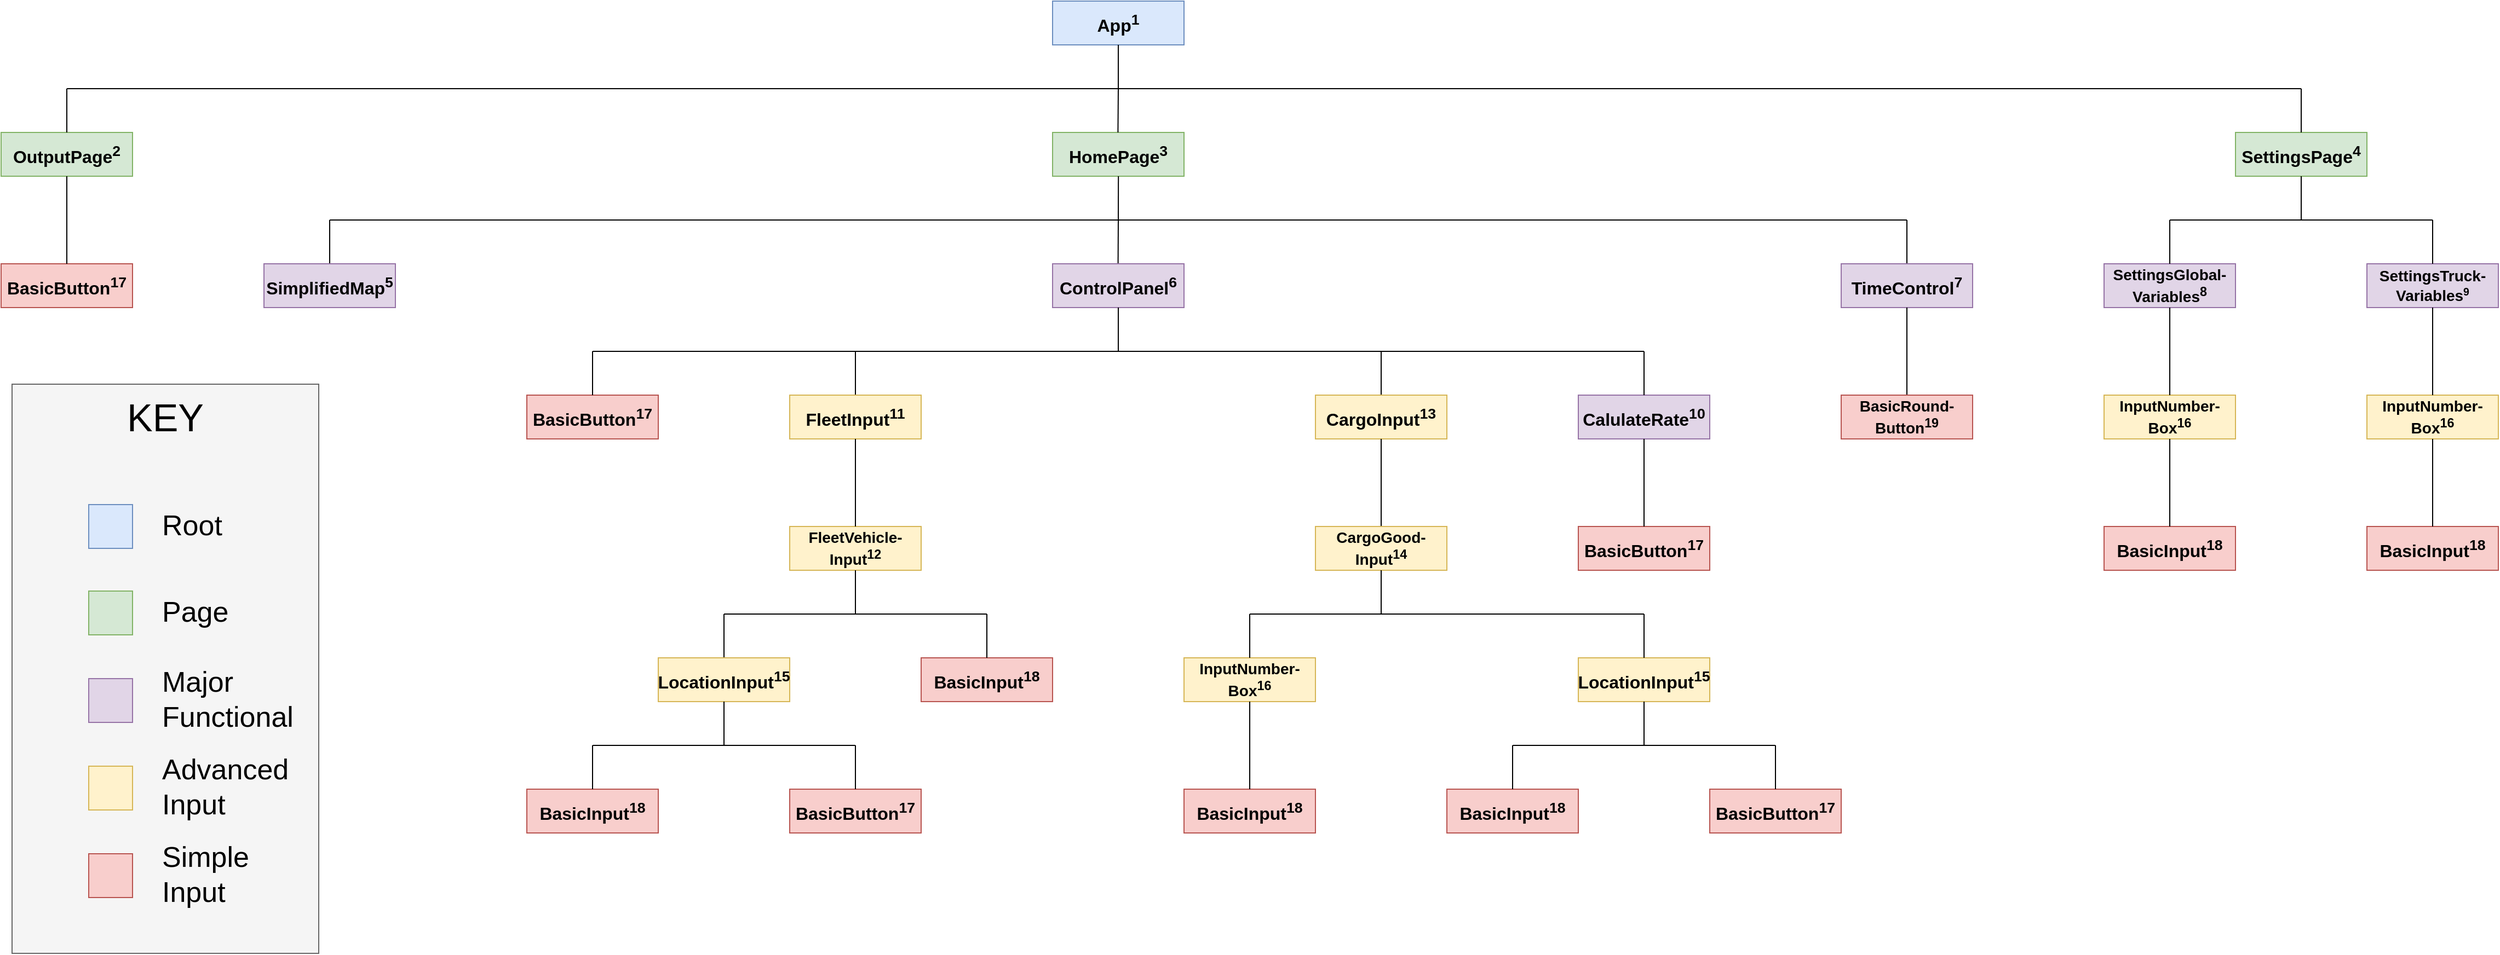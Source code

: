 <mxfile version="13.0.1" type="google"><diagram id="w4HB1XUP05Uyyr4rxIKd" name="Page-1"><mxGraphModel dx="3220" dy="1270" grid="1" gridSize="10" guides="1" tooltips="1" connect="1" arrows="1" fold="1" page="1" pageScale="1" pageWidth="850" pageHeight="1100" math="0" shadow="0"><root><mxCell id="0"/><mxCell id="1" parent="0"/><mxCell id="AlFfOb7Ui7gDCUwMWGDN-8" value="&lt;b&gt;&lt;font style=&quot;font-size: 16px&quot;&gt;App&lt;sup&gt;1&lt;/sup&gt;&lt;/font&gt;&lt;/b&gt;" style="rounded=0;whiteSpace=wrap;html=1;fillColor=#dae8fc;strokeColor=#6c8ebf;" parent="1" vertex="1"><mxGeometry x="360" width="120" height="40" as="geometry"/></mxCell><mxCell id="AlFfOb7Ui7gDCUwMWGDN-9" value="" style="endArrow=none;html=1;" parent="1" edge="1"><mxGeometry width="50" height="50" relative="1" as="geometry"><mxPoint x="420" y="80" as="sourcePoint"/><mxPoint x="420" y="40" as="targetPoint"/></mxGeometry></mxCell><mxCell id="AlFfOb7Ui7gDCUwMWGDN-10" value="&lt;b&gt;&lt;font style=&quot;font-size: 16px&quot;&gt;HomePage&lt;sup&gt;3&lt;/sup&gt;&lt;/font&gt;&lt;/b&gt;" style="rounded=0;whiteSpace=wrap;html=1;fillColor=#d5e8d4;strokeColor=#82b366;" parent="1" vertex="1"><mxGeometry x="360" y="120" width="120" height="40" as="geometry"/></mxCell><mxCell id="AlFfOb7Ui7gDCUwMWGDN-11" value="&lt;b&gt;&lt;font style=&quot;font-size: 16px&quot;&gt;OutputPage&lt;sup&gt;2&lt;/sup&gt;&lt;/font&gt;&lt;/b&gt;" style="rounded=0;whiteSpace=wrap;html=1;fillColor=#d5e8d4;strokeColor=#82b366;" parent="1" vertex="1"><mxGeometry x="-600" y="120" width="120" height="40" as="geometry"/></mxCell><mxCell id="AlFfOb7Ui7gDCUwMWGDN-12" value="&lt;b&gt;&lt;font style=&quot;font-size: 16px&quot;&gt;SettingsPage&lt;sup&gt;4&lt;/sup&gt;&lt;/font&gt;&lt;/b&gt;" style="rounded=0;whiteSpace=wrap;html=1;fillColor=#d5e8d4;strokeColor=#82b366;" parent="1" vertex="1"><mxGeometry x="1440" y="120" width="120" height="40" as="geometry"/></mxCell><mxCell id="AlFfOb7Ui7gDCUwMWGDN-13" value="" style="endArrow=none;html=1;" parent="1" edge="1"><mxGeometry width="50" height="50" relative="1" as="geometry"><mxPoint x="-540" y="80" as="sourcePoint"/><mxPoint x="1500" y="80" as="targetPoint"/></mxGeometry></mxCell><mxCell id="AlFfOb7Ui7gDCUwMWGDN-14" value="" style="endArrow=none;html=1;" parent="1" edge="1"><mxGeometry width="50" height="50" relative="1" as="geometry"><mxPoint x="419.71" y="120" as="sourcePoint"/><mxPoint x="420" y="80" as="targetPoint"/></mxGeometry></mxCell><mxCell id="AlFfOb7Ui7gDCUwMWGDN-15" value="" style="endArrow=none;html=1;entryX=0.5;entryY=0;entryDx=0;entryDy=0;" parent="1" target="AlFfOb7Ui7gDCUwMWGDN-12" edge="1"><mxGeometry width="50" height="50" relative="1" as="geometry"><mxPoint x="1500" y="80" as="sourcePoint"/><mxPoint x="659.71" y="80" as="targetPoint"/></mxGeometry></mxCell><mxCell id="AlFfOb7Ui7gDCUwMWGDN-16" value="" style="endArrow=none;html=1;exitX=0.5;exitY=0;exitDx=0;exitDy=0;" parent="1" source="AlFfOb7Ui7gDCUwMWGDN-11" edge="1"><mxGeometry width="50" height="50" relative="1" as="geometry"><mxPoint x="179.71" y="120" as="sourcePoint"/><mxPoint x="-540" y="80" as="targetPoint"/></mxGeometry></mxCell><mxCell id="AlFfOb7Ui7gDCUwMWGDN-17" value="" style="endArrow=none;html=1;" parent="1" edge="1"><mxGeometry width="50" height="50" relative="1" as="geometry"><mxPoint x="420" y="200" as="sourcePoint"/><mxPoint x="420.09" y="160" as="targetPoint"/></mxGeometry></mxCell><mxCell id="AlFfOb7Ui7gDCUwMWGDN-18" value="" style="endArrow=none;html=1;" parent="1" edge="1"><mxGeometry width="50" height="50" relative="1" as="geometry"><mxPoint x="-300" y="200" as="sourcePoint"/><mxPoint x="1140" y="200" as="targetPoint"/></mxGeometry></mxCell><mxCell id="AlFfOb7Ui7gDCUwMWGDN-19" value="" style="endArrow=none;html=1;" parent="1" edge="1"><mxGeometry width="50" height="50" relative="1" as="geometry"><mxPoint x="419.8" y="240" as="sourcePoint"/><mxPoint x="420" y="200" as="targetPoint"/></mxGeometry></mxCell><mxCell id="AlFfOb7Ui7gDCUwMWGDN-20" value="&lt;b&gt;&lt;font style=&quot;font-size: 16px&quot;&gt;ControlPanel&lt;sup&gt;6&lt;/sup&gt;&lt;/font&gt;&lt;/b&gt;" style="rounded=0;whiteSpace=wrap;html=1;fillColor=#e1d5e7;strokeColor=#9673a6;" parent="1" vertex="1"><mxGeometry x="360" y="240" width="120" height="40" as="geometry"/></mxCell><mxCell id="AlFfOb7Ui7gDCUwMWGDN-21" value="" style="endArrow=none;html=1;exitX=0.5;exitY=0;exitDx=0;exitDy=0;" parent="1" source="AlFfOb7Ui7gDCUwMWGDN-22" edge="1"><mxGeometry width="50" height="50" relative="1" as="geometry"><mxPoint x="179.8" y="240" as="sourcePoint"/><mxPoint x="-300" y="200" as="targetPoint"/></mxGeometry></mxCell><mxCell id="AlFfOb7Ui7gDCUwMWGDN-22" value="&lt;span style=&quot;font-size: 16px&quot;&gt;&lt;b&gt;SimplifiedMap&lt;sup&gt;5&lt;/sup&gt;&lt;/b&gt;&lt;/span&gt;" style="rounded=0;whiteSpace=wrap;html=1;fillColor=#e1d5e7;strokeColor=#9673a6;" parent="1" vertex="1"><mxGeometry x="-360" y="240" width="120" height="40" as="geometry"/></mxCell><mxCell id="AlFfOb7Ui7gDCUwMWGDN-23" value="" style="endArrow=none;html=1;exitX=0.5;exitY=0;exitDx=0;exitDy=0;" parent="1" source="AlFfOb7Ui7gDCUwMWGDN-24" edge="1"><mxGeometry width="50" height="50" relative="1" as="geometry"><mxPoint x="659.8" y="240" as="sourcePoint"/><mxPoint x="1140" y="200" as="targetPoint"/></mxGeometry></mxCell><mxCell id="AlFfOb7Ui7gDCUwMWGDN-24" value="&lt;b&gt;&lt;font style=&quot;font-size: 16px&quot;&gt;TimeControl&lt;sup&gt;7&lt;/sup&gt;&lt;/font&gt;&lt;/b&gt;" style="rounded=0;whiteSpace=wrap;html=1;fillColor=#e1d5e7;strokeColor=#9673a6;" parent="1" vertex="1"><mxGeometry x="1080" y="240" width="120" height="40" as="geometry"/></mxCell><mxCell id="AlFfOb7Ui7gDCUwMWGDN-25" value="" style="endArrow=none;html=1;entryX=0.5;entryY=1;entryDx=0;entryDy=0;" parent="1" target="AlFfOb7Ui7gDCUwMWGDN-20" edge="1"><mxGeometry width="50" height="50" relative="1" as="geometry"><mxPoint x="420" y="320" as="sourcePoint"/><mxPoint x="430" y="210" as="targetPoint"/></mxGeometry></mxCell><mxCell id="AlFfOb7Ui7gDCUwMWGDN-26" value="" style="endArrow=none;html=1;" parent="1" edge="1"><mxGeometry width="50" height="50" relative="1" as="geometry"><mxPoint x="-60" y="320" as="sourcePoint"/><mxPoint x="900" y="320" as="targetPoint"/></mxGeometry></mxCell><mxCell id="AlFfOb7Ui7gDCUwMWGDN-27" value="" style="endArrow=none;html=1;exitX=0.5;exitY=0;exitDx=0;exitDy=0;" parent="1" source="AlFfOb7Ui7gDCUwMWGDN-28" edge="1"><mxGeometry width="50" height="50" relative="1" as="geometry"><mxPoint x="540" y="360" as="sourcePoint"/><mxPoint x="660" y="320" as="targetPoint"/></mxGeometry></mxCell><mxCell id="AlFfOb7Ui7gDCUwMWGDN-28" value="&lt;b&gt;&lt;font style=&quot;font-size: 16px&quot;&gt;CargoInput&lt;sup&gt;13&lt;/sup&gt;&lt;/font&gt;&lt;/b&gt;" style="rounded=0;whiteSpace=wrap;html=1;fillColor=#fff2cc;strokeColor=#d6b656;" parent="1" vertex="1"><mxGeometry x="600" y="360" width="120" height="40" as="geometry"/></mxCell><mxCell id="AlFfOb7Ui7gDCUwMWGDN-29" value="" style="endArrow=none;html=1;exitX=0.5;exitY=0;exitDx=0;exitDy=0;" parent="1" source="AlFfOb7Ui7gDCUwMWGDN-30" edge="1"><mxGeometry width="50" height="50" relative="1" as="geometry"><mxPoint x="320" y="360" as="sourcePoint"/><mxPoint x="180" y="320" as="targetPoint"/></mxGeometry></mxCell><mxCell id="AlFfOb7Ui7gDCUwMWGDN-30" value="&lt;b&gt;&lt;font style=&quot;font-size: 16px&quot;&gt;FleetInput&lt;sup&gt;11&lt;/sup&gt;&lt;/font&gt;&lt;/b&gt;" style="rounded=0;whiteSpace=wrap;html=1;fillColor=#fff2cc;strokeColor=#d6b656;" parent="1" vertex="1"><mxGeometry x="120" y="360" width="120" height="40" as="geometry"/></mxCell><mxCell id="AlFfOb7Ui7gDCUwMWGDN-31" value="&lt;b&gt;&lt;font style=&quot;font-size: 16px&quot;&gt;BasicButton&lt;sup&gt;17&lt;/sup&gt;&lt;/font&gt;&lt;/b&gt;" style="rounded=0;whiteSpace=wrap;html=1;fillColor=#f8cecc;strokeColor=#b85450;" parent="1" vertex="1"><mxGeometry x="-120" y="360" width="120" height="40" as="geometry"/></mxCell><mxCell id="AlFfOb7Ui7gDCUwMWGDN-32" value="&lt;b&gt;&lt;font style=&quot;font-size: 16px&quot;&gt;CalulateRate&lt;sup&gt;10&lt;/sup&gt;&lt;/font&gt;&lt;/b&gt;" style="rounded=0;whiteSpace=wrap;html=1;fillColor=#e1d5e7;strokeColor=#9673a6;" parent="1" vertex="1"><mxGeometry x="840" y="360" width="120" height="40" as="geometry"/></mxCell><mxCell id="AlFfOb7Ui7gDCUwMWGDN-33" value="" style="endArrow=none;html=1;exitX=0.5;exitY=0;exitDx=0;exitDy=0;" parent="1" source="AlFfOb7Ui7gDCUwMWGDN-31" edge="1"><mxGeometry width="50" height="50" relative="1" as="geometry"><mxPoint x="310" y="370" as="sourcePoint"/><mxPoint x="-60" y="320" as="targetPoint"/></mxGeometry></mxCell><mxCell id="AlFfOb7Ui7gDCUwMWGDN-34" value="" style="endArrow=none;html=1;entryX=0.5;entryY=0;entryDx=0;entryDy=0;" parent="1" target="AlFfOb7Ui7gDCUwMWGDN-32" edge="1"><mxGeometry width="50" height="50" relative="1" as="geometry"><mxPoint x="900" y="320" as="sourcePoint"/><mxPoint x="550" y="330" as="targetPoint"/></mxGeometry></mxCell><mxCell id="AlFfOb7Ui7gDCUwMWGDN-36" value="&lt;b&gt;&lt;font style=&quot;font-size: 14px&quot;&gt;FleetVehicle-Input&lt;sup&gt;12&lt;/sup&gt;&lt;/font&gt;&lt;/b&gt;" style="rounded=0;whiteSpace=wrap;html=1;fillColor=#fff2cc;strokeColor=#d6b656;" parent="1" vertex="1"><mxGeometry x="120" y="480" width="120" height="40" as="geometry"/></mxCell><mxCell id="AlFfOb7Ui7gDCUwMWGDN-37" value="" style="endArrow=none;html=1;entryX=0.5;entryY=1;entryDx=0;entryDy=0;" parent="1" target="AlFfOb7Ui7gDCUwMWGDN-30" edge="1"><mxGeometry width="50" height="50" relative="1" as="geometry"><mxPoint x="180" y="480" as="sourcePoint"/><mxPoint x="310" y="330.0" as="targetPoint"/></mxGeometry></mxCell><mxCell id="AlFfOb7Ui7gDCUwMWGDN-38" value="" style="endArrow=none;html=1;entryX=0.5;entryY=1;entryDx=0;entryDy=0;" parent="1" target="AlFfOb7Ui7gDCUwMWGDN-36" edge="1"><mxGeometry width="50" height="50" relative="1" as="geometry"><mxPoint x="180" y="560" as="sourcePoint"/><mxPoint x="310" y="410.0" as="targetPoint"/></mxGeometry></mxCell><mxCell id="AlFfOb7Ui7gDCUwMWGDN-39" value="" style="endArrow=none;html=1;" parent="1" edge="1"><mxGeometry width="50" height="50" relative="1" as="geometry"><mxPoint x="300" y="560" as="sourcePoint"/><mxPoint x="60" y="560" as="targetPoint"/></mxGeometry></mxCell><mxCell id="AlFfOb7Ui7gDCUwMWGDN-40" value="&lt;b&gt;&lt;font style=&quot;font-size: 16px&quot;&gt;BasicInput&lt;sup&gt;18&lt;/sup&gt;&lt;/font&gt;&lt;/b&gt;" style="rounded=0;whiteSpace=wrap;html=1;fillColor=#f8cecc;strokeColor=#b85450;" parent="1" vertex="1"><mxGeometry x="240" y="600" width="120" height="40" as="geometry"/></mxCell><mxCell id="AlFfOb7Ui7gDCUwMWGDN-42" value="" style="endArrow=none;html=1;exitX=0.5;exitY=0;exitDx=0;exitDy=0;" parent="1" edge="1"><mxGeometry width="50" height="50" relative="1" as="geometry"><mxPoint x="300" y="600" as="sourcePoint"/><mxPoint x="300" y="560" as="targetPoint"/></mxGeometry></mxCell><mxCell id="AlFfOb7Ui7gDCUwMWGDN-43" value="" style="endArrow=none;html=1;" parent="1" edge="1"><mxGeometry width="50" height="50" relative="1" as="geometry"><mxPoint x="60" y="600" as="sourcePoint"/><mxPoint x="60" y="560" as="targetPoint"/></mxGeometry></mxCell><mxCell id="AlFfOb7Ui7gDCUwMWGDN-50" value="" style="endArrow=none;html=1;entryX=0.5;entryY=1;entryDx=0;entryDy=0;exitX=0.5;exitY=0;exitDx=0;exitDy=0;" parent="1" source="AlFfOb7Ui7gDCUwMWGDN-51" target="AlFfOb7Ui7gDCUwMWGDN-28" edge="1"><mxGeometry width="50" height="50" relative="1" as="geometry"><mxPoint x="540" y="480" as="sourcePoint"/><mxPoint x="310" y="410" as="targetPoint"/></mxGeometry></mxCell><mxCell id="AlFfOb7Ui7gDCUwMWGDN-51" value="&lt;span style=&quot;font-size: 14px&quot;&gt;&lt;b&gt;CargoGood-Input&lt;sup&gt;14&lt;/sup&gt;&lt;/b&gt;&lt;/span&gt;" style="rounded=0;whiteSpace=wrap;html=1;fillColor=#fff2cc;strokeColor=#d6b656;" parent="1" vertex="1"><mxGeometry x="600" y="480" width="120" height="40" as="geometry"/></mxCell><mxCell id="AlFfOb7Ui7gDCUwMWGDN-52" value="&lt;b&gt;&lt;font style=&quot;font-size: 16px&quot;&gt;LocationInput&lt;sup&gt;15&lt;/sup&gt;&lt;/font&gt;&lt;/b&gt;" style="rounded=0;whiteSpace=wrap;html=1;fillColor=#fff2cc;strokeColor=#d6b656;" parent="1" vertex="1"><mxGeometry x="840" y="600" width="120" height="40" as="geometry"/></mxCell><mxCell id="AlFfOb7Ui7gDCUwMWGDN-53" value="" style="endArrow=none;html=1;entryX=0.5;entryY=1;entryDx=0;entryDy=0;" parent="1" target="AlFfOb7Ui7gDCUwMWGDN-52" edge="1"><mxGeometry width="50" height="50" relative="1" as="geometry"><mxPoint x="900" y="680" as="sourcePoint"/><mxPoint x="830" y="530" as="targetPoint"/></mxGeometry></mxCell><mxCell id="AlFfOb7Ui7gDCUwMWGDN-54" value="" style="endArrow=none;html=1;" parent="1" edge="1"><mxGeometry width="50" height="50" relative="1" as="geometry"><mxPoint x="1020" y="680" as="sourcePoint"/><mxPoint x="780" y="680" as="targetPoint"/></mxGeometry></mxCell><mxCell id="AlFfOb7Ui7gDCUwMWGDN-55" value="&lt;b&gt;&lt;font style=&quot;font-size: 16px&quot;&gt;BasicInput&lt;sup&gt;18&lt;/sup&gt;&lt;/font&gt;&lt;/b&gt;" style="rounded=0;whiteSpace=wrap;html=1;fillColor=#f8cecc;strokeColor=#b85450;" parent="1" vertex="1"><mxGeometry x="720" y="720" width="120" height="40" as="geometry"/></mxCell><mxCell id="AlFfOb7Ui7gDCUwMWGDN-56" value="&lt;b&gt;&lt;font style=&quot;font-size: 16px&quot;&gt;BasicButton&lt;sup&gt;17&lt;/sup&gt;&lt;/font&gt;&lt;/b&gt;" style="rounded=0;whiteSpace=wrap;html=1;fillColor=#f8cecc;strokeColor=#b85450;" parent="1" vertex="1"><mxGeometry x="960" y="720" width="120" height="40" as="geometry"/></mxCell><mxCell id="AlFfOb7Ui7gDCUwMWGDN-57" value="" style="endArrow=none;html=1;exitX=0.5;exitY=0;exitDx=0;exitDy=0;" parent="1" source="AlFfOb7Ui7gDCUwMWGDN-56" edge="1"><mxGeometry width="50" height="50" relative="1" as="geometry"><mxPoint x="950" y="690" as="sourcePoint"/><mxPoint x="1020" y="680" as="targetPoint"/></mxGeometry></mxCell><mxCell id="AlFfOb7Ui7gDCUwMWGDN-58" value="" style="endArrow=none;html=1;exitX=0.5;exitY=0;exitDx=0;exitDy=0;" parent="1" source="AlFfOb7Ui7gDCUwMWGDN-55" edge="1"><mxGeometry width="50" height="50" relative="1" as="geometry"><mxPoint x="780" y="710" as="sourcePoint"/><mxPoint x="780" y="680" as="targetPoint"/></mxGeometry></mxCell><mxCell id="AlFfOb7Ui7gDCUwMWGDN-59" value="" style="endArrow=none;html=1;entryX=0.5;entryY=1;entryDx=0;entryDy=0;" parent="1" target="AlFfOb7Ui7gDCUwMWGDN-51" edge="1"><mxGeometry width="50" height="50" relative="1" as="geometry"><mxPoint x="660" y="560" as="sourcePoint"/><mxPoint x="190" y="530" as="targetPoint"/></mxGeometry></mxCell><mxCell id="AlFfOb7Ui7gDCUwMWGDN-60" value="" style="endArrow=none;html=1;" parent="1" edge="1"><mxGeometry width="50" height="50" relative="1" as="geometry"><mxPoint x="900" y="560" as="sourcePoint"/><mxPoint x="540" y="560" as="targetPoint"/></mxGeometry></mxCell><mxCell id="AlFfOb7Ui7gDCUwMWGDN-61" value="&lt;b&gt;&lt;font style=&quot;font-size: 14px&quot;&gt;InputNumber-Box&lt;sup&gt;16&lt;/sup&gt;&lt;/font&gt;&lt;/b&gt;" style="rounded=0;whiteSpace=wrap;html=1;fillColor=#fff2cc;strokeColor=#d6b656;" parent="1" vertex="1"><mxGeometry x="480" y="600" width="120" height="40" as="geometry"/></mxCell><mxCell id="AlFfOb7Ui7gDCUwMWGDN-62" value="" style="endArrow=none;html=1;exitX=0.5;exitY=0;exitDx=0;exitDy=0;" parent="1" source="AlFfOb7Ui7gDCUwMWGDN-61" edge="1"><mxGeometry width="50" height="50" relative="1" as="geometry"><mxPoint x="670" y="570" as="sourcePoint"/><mxPoint x="540" y="560" as="targetPoint"/></mxGeometry></mxCell><mxCell id="AlFfOb7Ui7gDCUwMWGDN-63" value="" style="endArrow=none;html=1;exitX=0.5;exitY=0;exitDx=0;exitDy=0;" parent="1" source="AlFfOb7Ui7gDCUwMWGDN-52" edge="1"><mxGeometry width="50" height="50" relative="1" as="geometry"><mxPoint x="890" y="560" as="sourcePoint"/><mxPoint x="900" y="560" as="targetPoint"/></mxGeometry></mxCell><mxCell id="AlFfOb7Ui7gDCUwMWGDN-64" value="&lt;b&gt;&lt;font style=&quot;font-size: 16px&quot;&gt;BasicInput&lt;sup&gt;18&lt;/sup&gt;&lt;/font&gt;&lt;/b&gt;" style="rounded=0;whiteSpace=wrap;html=1;fillColor=#f8cecc;strokeColor=#b85450;" parent="1" vertex="1"><mxGeometry x="480" y="720" width="120" height="40" as="geometry"/></mxCell><mxCell id="AlFfOb7Ui7gDCUwMWGDN-65" value="" style="endArrow=none;html=1;entryX=0.5;entryY=1;entryDx=0;entryDy=0;" parent="1" source="AlFfOb7Ui7gDCUwMWGDN-64" target="AlFfOb7Ui7gDCUwMWGDN-61" edge="1"><mxGeometry width="50" height="50" relative="1" as="geometry"><mxPoint x="550" y="610" as="sourcePoint"/><mxPoint x="550" y="570" as="targetPoint"/></mxGeometry></mxCell><mxCell id="AlFfOb7Ui7gDCUwMWGDN-66" value="&lt;b&gt;&lt;font style=&quot;font-size: 16px&quot;&gt;LocationInput&lt;sup&gt;15&lt;/sup&gt;&lt;/font&gt;&lt;/b&gt;" style="rounded=0;whiteSpace=wrap;html=1;fillColor=#fff2cc;strokeColor=#d6b656;" parent="1" vertex="1"><mxGeometry y="600" width="120" height="40" as="geometry"/></mxCell><mxCell id="AlFfOb7Ui7gDCUwMWGDN-67" value="" style="endArrow=none;html=1;entryX=0.5;entryY=1;entryDx=0;entryDy=0;" parent="1" target="AlFfOb7Ui7gDCUwMWGDN-66" edge="1"><mxGeometry width="50" height="50" relative="1" as="geometry"><mxPoint x="60" y="680" as="sourcePoint"/><mxPoint x="70" y="530" as="targetPoint"/></mxGeometry></mxCell><mxCell id="AlFfOb7Ui7gDCUwMWGDN-68" value="" style="endArrow=none;html=1;" parent="1" edge="1"><mxGeometry width="50" height="50" relative="1" as="geometry"><mxPoint x="180" y="680" as="sourcePoint"/><mxPoint x="-60" y="680" as="targetPoint"/></mxGeometry></mxCell><mxCell id="AlFfOb7Ui7gDCUwMWGDN-69" value="&lt;b&gt;&lt;font style=&quot;font-size: 16px&quot;&gt;BasicInput&lt;sup&gt;18&lt;/sup&gt;&lt;/font&gt;&lt;/b&gt;" style="rounded=0;whiteSpace=wrap;html=1;fillColor=#f8cecc;strokeColor=#b85450;" parent="1" vertex="1"><mxGeometry x="-120" y="720" width="120" height="40" as="geometry"/></mxCell><mxCell id="AlFfOb7Ui7gDCUwMWGDN-70" value="&lt;b&gt;&lt;font style=&quot;font-size: 16px&quot;&gt;BasicButton&lt;sup&gt;17&lt;/sup&gt;&lt;/font&gt;&lt;/b&gt;" style="rounded=0;whiteSpace=wrap;html=1;fillColor=#f8cecc;strokeColor=#b85450;" parent="1" vertex="1"><mxGeometry x="120" y="720" width="120" height="40" as="geometry"/></mxCell><mxCell id="AlFfOb7Ui7gDCUwMWGDN-71" value="" style="endArrow=none;html=1;exitX=0.5;exitY=0;exitDx=0;exitDy=0;" parent="1" source="AlFfOb7Ui7gDCUwMWGDN-70" edge="1"><mxGeometry width="50" height="50" relative="1" as="geometry"><mxPoint x="190" y="690" as="sourcePoint"/><mxPoint x="180" y="680" as="targetPoint"/></mxGeometry></mxCell><mxCell id="AlFfOb7Ui7gDCUwMWGDN-72" value="" style="endArrow=none;html=1;" parent="1" source="AlFfOb7Ui7gDCUwMWGDN-69" edge="1"><mxGeometry width="50" height="50" relative="1" as="geometry"><mxPoint x="310" y="730" as="sourcePoint"/><mxPoint x="-60" y="680" as="targetPoint"/></mxGeometry></mxCell><mxCell id="AlFfOb7Ui7gDCUwMWGDN-73" value="&lt;b&gt;&lt;font style=&quot;font-size: 16px&quot;&gt;BasicButton&lt;sup&gt;17&lt;/sup&gt;&lt;/font&gt;&lt;/b&gt;" style="rounded=0;whiteSpace=wrap;html=1;fillColor=#f8cecc;strokeColor=#b85450;" parent="1" vertex="1"><mxGeometry x="840" y="480" width="120" height="40" as="geometry"/></mxCell><mxCell id="AlFfOb7Ui7gDCUwMWGDN-74" value="" style="endArrow=none;html=1;entryX=0.5;entryY=1;entryDx=0;entryDy=0;exitX=0.5;exitY=0;exitDx=0;exitDy=0;" parent="1" source="AlFfOb7Ui7gDCUwMWGDN-73" target="AlFfOb7Ui7gDCUwMWGDN-32" edge="1"><mxGeometry width="50" height="50" relative="1" as="geometry"><mxPoint x="550" y="730" as="sourcePoint"/><mxPoint x="550" y="650" as="targetPoint"/></mxGeometry></mxCell><mxCell id="AlFfOb7Ui7gDCUwMWGDN-75" value="" style="endArrow=none;html=1;exitX=0.5;exitY=1;exitDx=0;exitDy=0;" parent="1" source="AlFfOb7Ui7gDCUwMWGDN-24" edge="1"><mxGeometry width="50" height="50" relative="1" as="geometry"><mxPoint x="1140" y="120" as="sourcePoint"/><mxPoint x="1140" y="360" as="targetPoint"/></mxGeometry></mxCell><mxCell id="AlFfOb7Ui7gDCUwMWGDN-76" value="&lt;b&gt;&lt;font style=&quot;font-size: 14px&quot;&gt;BasicRound-Button&lt;sup&gt;19&lt;/sup&gt;&lt;/font&gt;&lt;/b&gt;" style="rounded=0;whiteSpace=wrap;html=1;fillColor=#f8cecc;strokeColor=#b85450;" parent="1" vertex="1"><mxGeometry x="1080" y="360" width="120" height="40" as="geometry"/></mxCell><mxCell id="AlFfOb7Ui7gDCUwMWGDN-77" value="" style="endArrow=none;html=1;entryX=0.5;entryY=1;entryDx=0;entryDy=0;" parent="1" target="AlFfOb7Ui7gDCUwMWGDN-12" edge="1"><mxGeometry width="50" height="50" relative="1" as="geometry"><mxPoint x="1500" y="200" as="sourcePoint"/><mxPoint x="1510" y="130" as="targetPoint"/></mxGeometry></mxCell><mxCell id="AlFfOb7Ui7gDCUwMWGDN-78" value="" style="endArrow=none;html=1;" parent="1" edge="1"><mxGeometry width="50" height="50" relative="1" as="geometry"><mxPoint x="1620" y="200" as="sourcePoint"/><mxPoint x="1380" y="200" as="targetPoint"/></mxGeometry></mxCell><mxCell id="AlFfOb7Ui7gDCUwMWGDN-79" value="&lt;b&gt;&lt;font style=&quot;font-size: 14px&quot;&gt;SettingsGlobal-Variables&lt;sup&gt;8&lt;/sup&gt;&lt;/font&gt;&lt;/b&gt;" style="rounded=0;whiteSpace=wrap;html=1;fillColor=#e1d5e7;strokeColor=#9673a6;" parent="1" vertex="1"><mxGeometry x="1320" y="240" width="120" height="40" as="geometry"/></mxCell><mxCell id="AlFfOb7Ui7gDCUwMWGDN-80" value="&lt;b&gt;&lt;font style=&quot;font-size: 14px&quot;&gt;SettingsTruck-Variables&lt;/font&gt;&lt;font style=&quot;font-size: 11.667px&quot;&gt;&lt;sup&gt;9&lt;/sup&gt;&lt;/font&gt;&lt;/b&gt;" style="rounded=0;whiteSpace=wrap;html=1;fillColor=#e1d5e7;strokeColor=#9673a6;" parent="1" vertex="1"><mxGeometry x="1560" y="240" width="120" height="40" as="geometry"/></mxCell><mxCell id="AlFfOb7Ui7gDCUwMWGDN-81" value="" style="endArrow=none;html=1;entryX=0.5;entryY=0;entryDx=0;entryDy=0;" parent="1" target="AlFfOb7Ui7gDCUwMWGDN-79" edge="1"><mxGeometry width="50" height="50" relative="1" as="geometry"><mxPoint x="1380" y="200" as="sourcePoint"/><mxPoint x="1510" y="130" as="targetPoint"/></mxGeometry></mxCell><mxCell id="AlFfOb7Ui7gDCUwMWGDN-82" value="" style="endArrow=none;html=1;entryX=0.5;entryY=0;entryDx=0;entryDy=0;" parent="1" target="AlFfOb7Ui7gDCUwMWGDN-80" edge="1"><mxGeometry width="50" height="50" relative="1" as="geometry"><mxPoint x="1620" y="200" as="sourcePoint"/><mxPoint x="1390" y="250" as="targetPoint"/></mxGeometry></mxCell><mxCell id="AlFfOb7Ui7gDCUwMWGDN-83" value="&lt;b&gt;&lt;font style=&quot;font-size: 14px&quot;&gt;InputNumber-Box&lt;sup&gt;16&lt;/sup&gt;&lt;/font&gt;&lt;/b&gt;" style="rounded=0;whiteSpace=wrap;html=1;fillColor=#fff2cc;strokeColor=#d6b656;" parent="1" vertex="1"><mxGeometry x="1320" y="360" width="120" height="40" as="geometry"/></mxCell><mxCell id="AlFfOb7Ui7gDCUwMWGDN-84" value="&lt;b&gt;&lt;font style=&quot;font-size: 16px&quot;&gt;BasicInput&lt;sup&gt;18&lt;/sup&gt;&lt;/font&gt;&lt;/b&gt;" style="rounded=0;whiteSpace=wrap;html=1;fillColor=#f8cecc;strokeColor=#b85450;" parent="1" vertex="1"><mxGeometry x="1320" y="480" width="120" height="40" as="geometry"/></mxCell><mxCell id="AlFfOb7Ui7gDCUwMWGDN-85" value="" style="endArrow=none;html=1;entryX=0.5;entryY=1;entryDx=0;entryDy=0;" parent="1" source="AlFfOb7Ui7gDCUwMWGDN-84" target="AlFfOb7Ui7gDCUwMWGDN-83" edge="1"><mxGeometry width="50" height="50" relative="1" as="geometry"><mxPoint x="1390" y="370" as="sourcePoint"/><mxPoint x="1390" y="330" as="targetPoint"/></mxGeometry></mxCell><mxCell id="AlFfOb7Ui7gDCUwMWGDN-86" value="" style="endArrow=none;html=1;exitX=0.5;exitY=1;exitDx=0;exitDy=0;entryX=0.5;entryY=0;entryDx=0;entryDy=0;" parent="1" source="AlFfOb7Ui7gDCUwMWGDN-79" target="AlFfOb7Ui7gDCUwMWGDN-83" edge="1"><mxGeometry width="50" height="50" relative="1" as="geometry"><mxPoint x="1150" y="290" as="sourcePoint"/><mxPoint x="1150" y="370" as="targetPoint"/></mxGeometry></mxCell><mxCell id="AlFfOb7Ui7gDCUwMWGDN-87" value="&lt;b&gt;&lt;font style=&quot;font-size: 14px&quot;&gt;InputNumber-Box&lt;sup&gt;16&lt;/sup&gt;&lt;/font&gt;&lt;/b&gt;" style="rounded=0;whiteSpace=wrap;html=1;fillColor=#fff2cc;strokeColor=#d6b656;" parent="1" vertex="1"><mxGeometry x="1560" y="360" width="120" height="40" as="geometry"/></mxCell><mxCell id="AlFfOb7Ui7gDCUwMWGDN-88" value="&lt;b&gt;&lt;font style=&quot;font-size: 16px&quot;&gt;BasicInput&lt;sup&gt;18&lt;/sup&gt;&lt;/font&gt;&lt;/b&gt;" style="rounded=0;whiteSpace=wrap;html=1;fillColor=#f8cecc;strokeColor=#b85450;" parent="1" vertex="1"><mxGeometry x="1560" y="480" width="120" height="40" as="geometry"/></mxCell><mxCell id="AlFfOb7Ui7gDCUwMWGDN-89" value="" style="endArrow=none;html=1;entryX=0.5;entryY=1;entryDx=0;entryDy=0;" parent="1" source="AlFfOb7Ui7gDCUwMWGDN-88" target="AlFfOb7Ui7gDCUwMWGDN-87" edge="1"><mxGeometry width="50" height="50" relative="1" as="geometry"><mxPoint x="1630" y="370" as="sourcePoint"/><mxPoint x="1630" y="330" as="targetPoint"/></mxGeometry></mxCell><mxCell id="AlFfOb7Ui7gDCUwMWGDN-90" value="" style="endArrow=none;html=1;exitX=0.5;exitY=1;exitDx=0;exitDy=0;entryX=0.5;entryY=0;entryDx=0;entryDy=0;" parent="1" target="AlFfOb7Ui7gDCUwMWGDN-87" edge="1"><mxGeometry width="50" height="50" relative="1" as="geometry"><mxPoint x="1620" y="280" as="sourcePoint"/><mxPoint x="1390" y="370" as="targetPoint"/></mxGeometry></mxCell><mxCell id="AlFfOb7Ui7gDCUwMWGDN-91" value="&lt;b&gt;&lt;font style=&quot;font-size: 16px&quot;&gt;BasicButton&lt;sup&gt;17&lt;/sup&gt;&lt;/font&gt;&lt;/b&gt;" style="rounded=0;whiteSpace=wrap;html=1;fillColor=#f8cecc;strokeColor=#b85450;" parent="1" vertex="1"><mxGeometry x="-600" y="240" width="120" height="40" as="geometry"/></mxCell><mxCell id="AlFfOb7Ui7gDCUwMWGDN-92" value="" style="endArrow=none;html=1;entryX=0.5;entryY=1;entryDx=0;entryDy=0;exitX=0.5;exitY=0;exitDx=0;exitDy=0;" parent="1" source="AlFfOb7Ui7gDCUwMWGDN-91" target="AlFfOb7Ui7gDCUwMWGDN-11" edge="1"><mxGeometry width="50" height="50" relative="1" as="geometry"><mxPoint x="190" y="490" as="sourcePoint"/><mxPoint x="190" y="410" as="targetPoint"/></mxGeometry></mxCell><mxCell id="AlFfOb7Ui7gDCUwMWGDN-117" value="" style="group" parent="1" vertex="1" connectable="0"><mxGeometry x="-590" y="350" width="280" height="520" as="geometry"/></mxCell><mxCell id="AlFfOb7Ui7gDCUwMWGDN-116" value="" style="rounded=0;whiteSpace=wrap;html=1;fillColor=#f5f5f5;strokeColor=#666666;fontColor=#333333;" parent="AlFfOb7Ui7gDCUwMWGDN-117" vertex="1"><mxGeometry width="280" height="520" as="geometry"/></mxCell><mxCell id="AlFfOb7Ui7gDCUwMWGDN-114" value="" style="group" parent="AlFfOb7Ui7gDCUwMWGDN-117" vertex="1" connectable="0"><mxGeometry x="70" y="110" width="105" height="359" as="geometry"/></mxCell><mxCell id="AlFfOb7Ui7gDCUwMWGDN-101" value="" style="group" parent="AlFfOb7Ui7gDCUwMWGDN-114" vertex="1" connectable="0"><mxGeometry width="105" height="40" as="geometry"/></mxCell><mxCell id="AlFfOb7Ui7gDCUwMWGDN-96" value="" style="rounded=0;whiteSpace=wrap;html=1;fillColor=#dae8fc;strokeColor=#6c8ebf;" parent="AlFfOb7Ui7gDCUwMWGDN-101" vertex="1"><mxGeometry width="40" height="40" as="geometry"/></mxCell><mxCell id="AlFfOb7Ui7gDCUwMWGDN-100" value="&lt;font style=&quot;font-size: 26px&quot;&gt;Root&lt;/font&gt;" style="text;html=1;strokeColor=none;fillColor=none;align=left;verticalAlign=middle;whiteSpace=wrap;rounded=0;" parent="AlFfOb7Ui7gDCUwMWGDN-101" vertex="1"><mxGeometry x="65" y="9" width="40" height="20" as="geometry"/></mxCell><mxCell id="AlFfOb7Ui7gDCUwMWGDN-102" value="" style="group" parent="AlFfOb7Ui7gDCUwMWGDN-114" vertex="1" connectable="0"><mxGeometry y="79" width="105" height="40" as="geometry"/></mxCell><mxCell id="AlFfOb7Ui7gDCUwMWGDN-103" value="" style="rounded=0;whiteSpace=wrap;html=1;fillColor=#d5e8d4;strokeColor=#82b366;" parent="AlFfOb7Ui7gDCUwMWGDN-102" vertex="1"><mxGeometry width="40" height="40" as="geometry"/></mxCell><mxCell id="AlFfOb7Ui7gDCUwMWGDN-104" value="&lt;font style=&quot;font-size: 26px&quot;&gt;Page&lt;/font&gt;" style="text;html=1;strokeColor=none;fillColor=none;align=left;verticalAlign=middle;whiteSpace=wrap;rounded=0;" parent="AlFfOb7Ui7gDCUwMWGDN-102" vertex="1"><mxGeometry x="65" y="9" width="40" height="20" as="geometry"/></mxCell><mxCell id="AlFfOb7Ui7gDCUwMWGDN-105" value="" style="group" parent="AlFfOb7Ui7gDCUwMWGDN-114" vertex="1" connectable="0"><mxGeometry y="159" width="105" height="40" as="geometry"/></mxCell><mxCell id="AlFfOb7Ui7gDCUwMWGDN-106" value="" style="rounded=0;whiteSpace=wrap;html=1;fillColor=#e1d5e7;strokeColor=#9673a6;" parent="AlFfOb7Ui7gDCUwMWGDN-105" vertex="1"><mxGeometry width="40" height="40" as="geometry"/></mxCell><mxCell id="AlFfOb7Ui7gDCUwMWGDN-107" value="&lt;font style=&quot;font-size: 26px&quot;&gt;Major Functional&lt;/font&gt;" style="text;html=1;strokeColor=none;fillColor=none;align=left;verticalAlign=middle;whiteSpace=wrap;rounded=0;" parent="AlFfOb7Ui7gDCUwMWGDN-105" vertex="1"><mxGeometry x="65" y="9" width="40" height="20" as="geometry"/></mxCell><mxCell id="AlFfOb7Ui7gDCUwMWGDN-108" value="" style="group" parent="AlFfOb7Ui7gDCUwMWGDN-114" vertex="1" connectable="0"><mxGeometry y="239" width="105" height="40" as="geometry"/></mxCell><mxCell id="AlFfOb7Ui7gDCUwMWGDN-109" value="" style="rounded=0;whiteSpace=wrap;html=1;fillColor=#fff2cc;strokeColor=#d6b656;" parent="AlFfOb7Ui7gDCUwMWGDN-108" vertex="1"><mxGeometry width="40" height="40" as="geometry"/></mxCell><mxCell id="AlFfOb7Ui7gDCUwMWGDN-110" value="&lt;font style=&quot;font-size: 26px&quot;&gt;Advanced Input&lt;/font&gt;" style="text;html=1;strokeColor=none;fillColor=none;align=left;verticalAlign=middle;whiteSpace=wrap;rounded=0;" parent="AlFfOb7Ui7gDCUwMWGDN-108" vertex="1"><mxGeometry x="65" y="9" width="40" height="20" as="geometry"/></mxCell><mxCell id="AlFfOb7Ui7gDCUwMWGDN-111" value="" style="group" parent="AlFfOb7Ui7gDCUwMWGDN-114" vertex="1" connectable="0"><mxGeometry y="319" width="105" height="40" as="geometry"/></mxCell><mxCell id="AlFfOb7Ui7gDCUwMWGDN-112" value="" style="rounded=0;whiteSpace=wrap;html=1;fillColor=#f8cecc;strokeColor=#b85450;" parent="AlFfOb7Ui7gDCUwMWGDN-111" vertex="1"><mxGeometry width="40" height="40" as="geometry"/></mxCell><mxCell id="AlFfOb7Ui7gDCUwMWGDN-113" value="&lt;font style=&quot;font-size: 26px&quot;&gt;Simple Input&lt;/font&gt;" style="text;html=1;strokeColor=none;fillColor=none;align=left;verticalAlign=middle;whiteSpace=wrap;rounded=0;" parent="AlFfOb7Ui7gDCUwMWGDN-111" vertex="1"><mxGeometry x="65" y="9" width="40" height="20" as="geometry"/></mxCell><mxCell id="AlFfOb7Ui7gDCUwMWGDN-118" value="&lt;div&gt;&lt;span style=&quot;font-size: 35px&quot;&gt;KEY&lt;/span&gt;&lt;/div&gt;" style="text;html=1;strokeColor=none;fillColor=none;align=center;verticalAlign=middle;whiteSpace=wrap;rounded=0;" parent="AlFfOb7Ui7gDCUwMWGDN-117" vertex="1"><mxGeometry y="20" width="280" height="20" as="geometry"/></mxCell></root></mxGraphModel></diagram></mxfile>